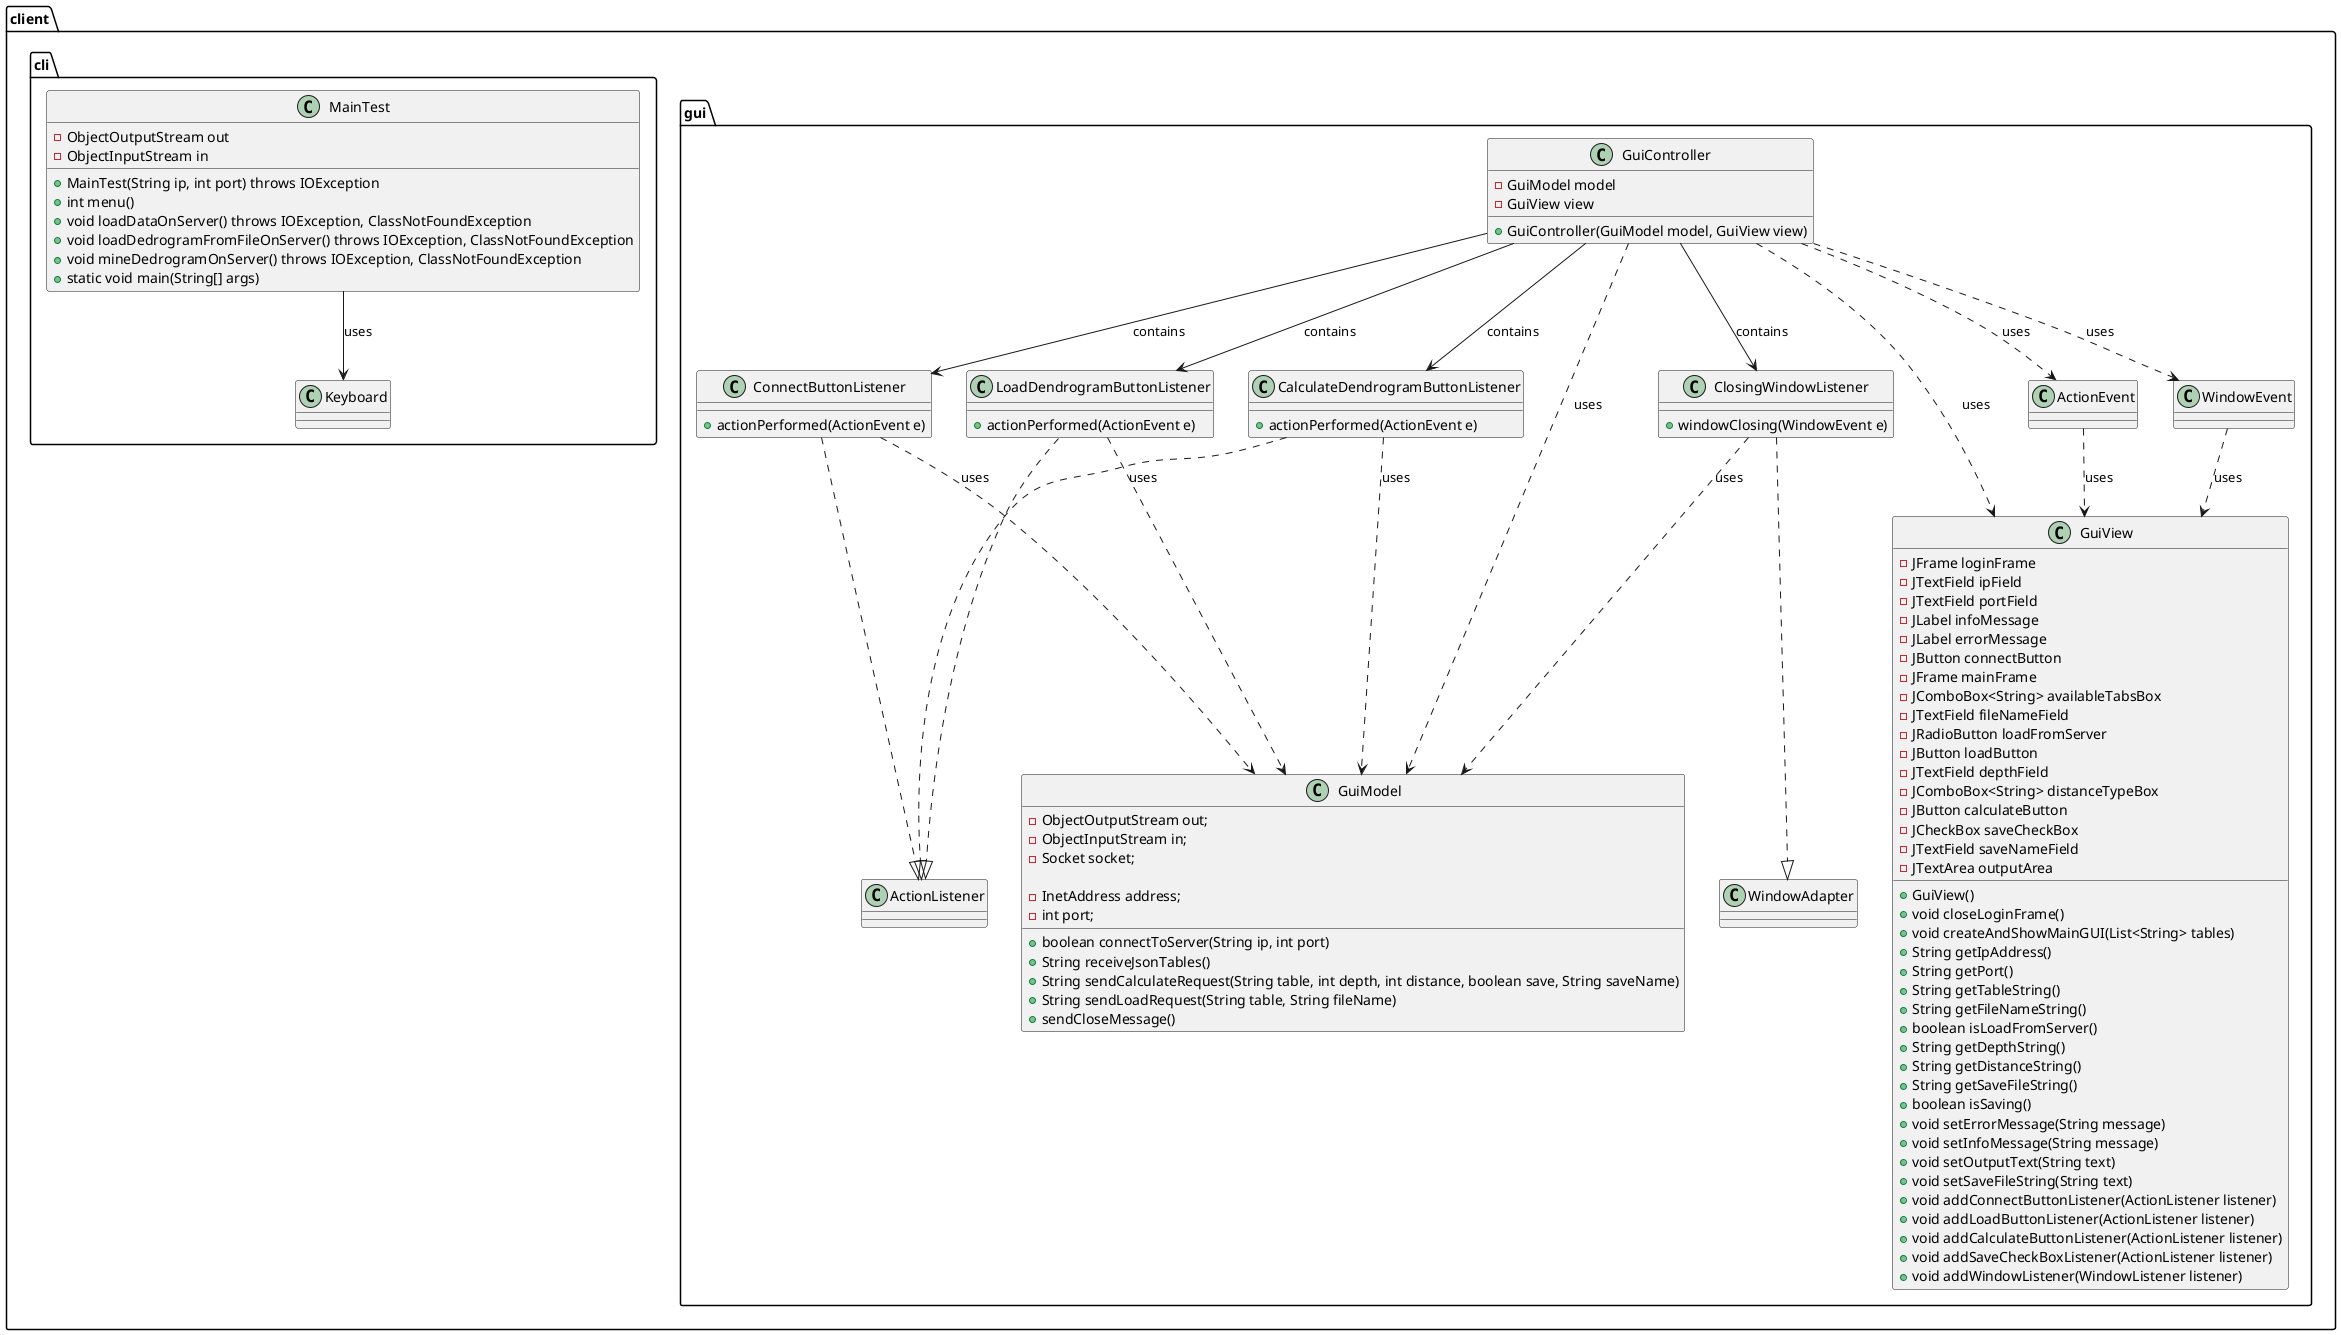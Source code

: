 @startuml client
package client.gui {
    class GuiController {
        - GuiModel model
        - GuiView view
        + GuiController(GuiModel model, GuiView view)
    }

    GuiController ..> GuiModel : uses
    GuiController ..> GuiView : uses

    class ConnectButtonListener {
        + actionPerformed(ActionEvent e)
    }

    class LoadDendrogramButtonListener {
        + actionPerformed(ActionEvent e)
    }

    class CalculateDendrogramButtonListener {
        + actionPerformed(ActionEvent e)
    }

    class ClosingWindowListener {
        + windowClosing(WindowEvent e)
    }

    class GuiModel {
        - ObjectOutputStream out;
        - ObjectInputStream in;
        - Socket socket;

        - InetAddress address;
        - int port; 
        + boolean connectToServer(String ip, int port)
        + String receiveJsonTables()
        + String sendCalculateRequest(String table, int depth, int distance, boolean save, String saveName)
        + String sendLoadRequest(String table, String fileName)
        + sendCloseMessage()
    }

    class GuiView {
        - JFrame loginFrame
        - JTextField ipField
        - JTextField portField
        - JLabel infoMessage
        - JLabel errorMessage
        - JButton connectButton
        - JFrame mainFrame
        - JComboBox<String> availableTabsBox
        - JTextField fileNameField
        - JRadioButton loadFromServer
        - JButton loadButton
        - JTextField depthField
        - JComboBox<String> distanceTypeBox
        - JButton calculateButton
        - JCheckBox saveCheckBox
        - JTextField saveNameField
        - JTextArea outputArea
        + GuiView()
        + void closeLoginFrame()
        + void createAndShowMainGUI(List<String> tables)
        + String getIpAddress()
        + String getPort()
        + String getTableString()
        + String getFileNameString()
        + boolean isLoadFromServer()
        + String getDepthString()
        + String getDistanceString()
        + String getSaveFileString()
        + boolean isSaving()
        + void setErrorMessage(String message)
        + void setInfoMessage(String message)
        + void setOutputText(String text)
        + void setSaveFileString(String text)
        + void addConnectButtonListener(ActionListener listener)
        + void addLoadButtonListener(ActionListener listener)
        + void addCalculateButtonListener(ActionListener listener)
        + void addSaveCheckBoxListener(ActionListener listener)
        + void addWindowListener(WindowListener listener)
    }

    GuiController --> ConnectButtonListener : contains
    GuiController --> LoadDendrogramButtonListener : contains
    GuiController --> CalculateDendrogramButtonListener : contains
    GuiController --> ClosingWindowListener : contains

    ConnectButtonListener ..|> ActionListener
    ConnectButtonListener ..> GuiModel : uses
    LoadDendrogramButtonListener ..|> ActionListener
    LoadDendrogramButtonListener ..> GuiModel : uses
    CalculateDendrogramButtonListener ..|> ActionListener
    CalculateDendrogramButtonListener ..> GuiModel : uses
    ClosingWindowListener ..|> WindowAdapter
    ClosingWindowListener ..> GuiModel : uses

    GuiController ..> ActionEvent : uses
    GuiController ..> WindowEvent : uses
    ActionEvent ..> GuiView : uses
    WindowEvent ..> GuiView : uses

    
}

package client.cli {
    class MainTest {
        - ObjectOutputStream out
        - ObjectInputStream in
        + MainTest(String ip, int port) throws IOException
        + int menu()
        + void loadDataOnServer() throws IOException, ClassNotFoundException
        + void loadDedrogramFromFileOnServer() throws IOException, ClassNotFoundException
        + void mineDedrogramOnServer() throws IOException, ClassNotFoundException
        + static void main(String[] args)
    }

    MainTest --> Keyboard : uses
}

@enduml